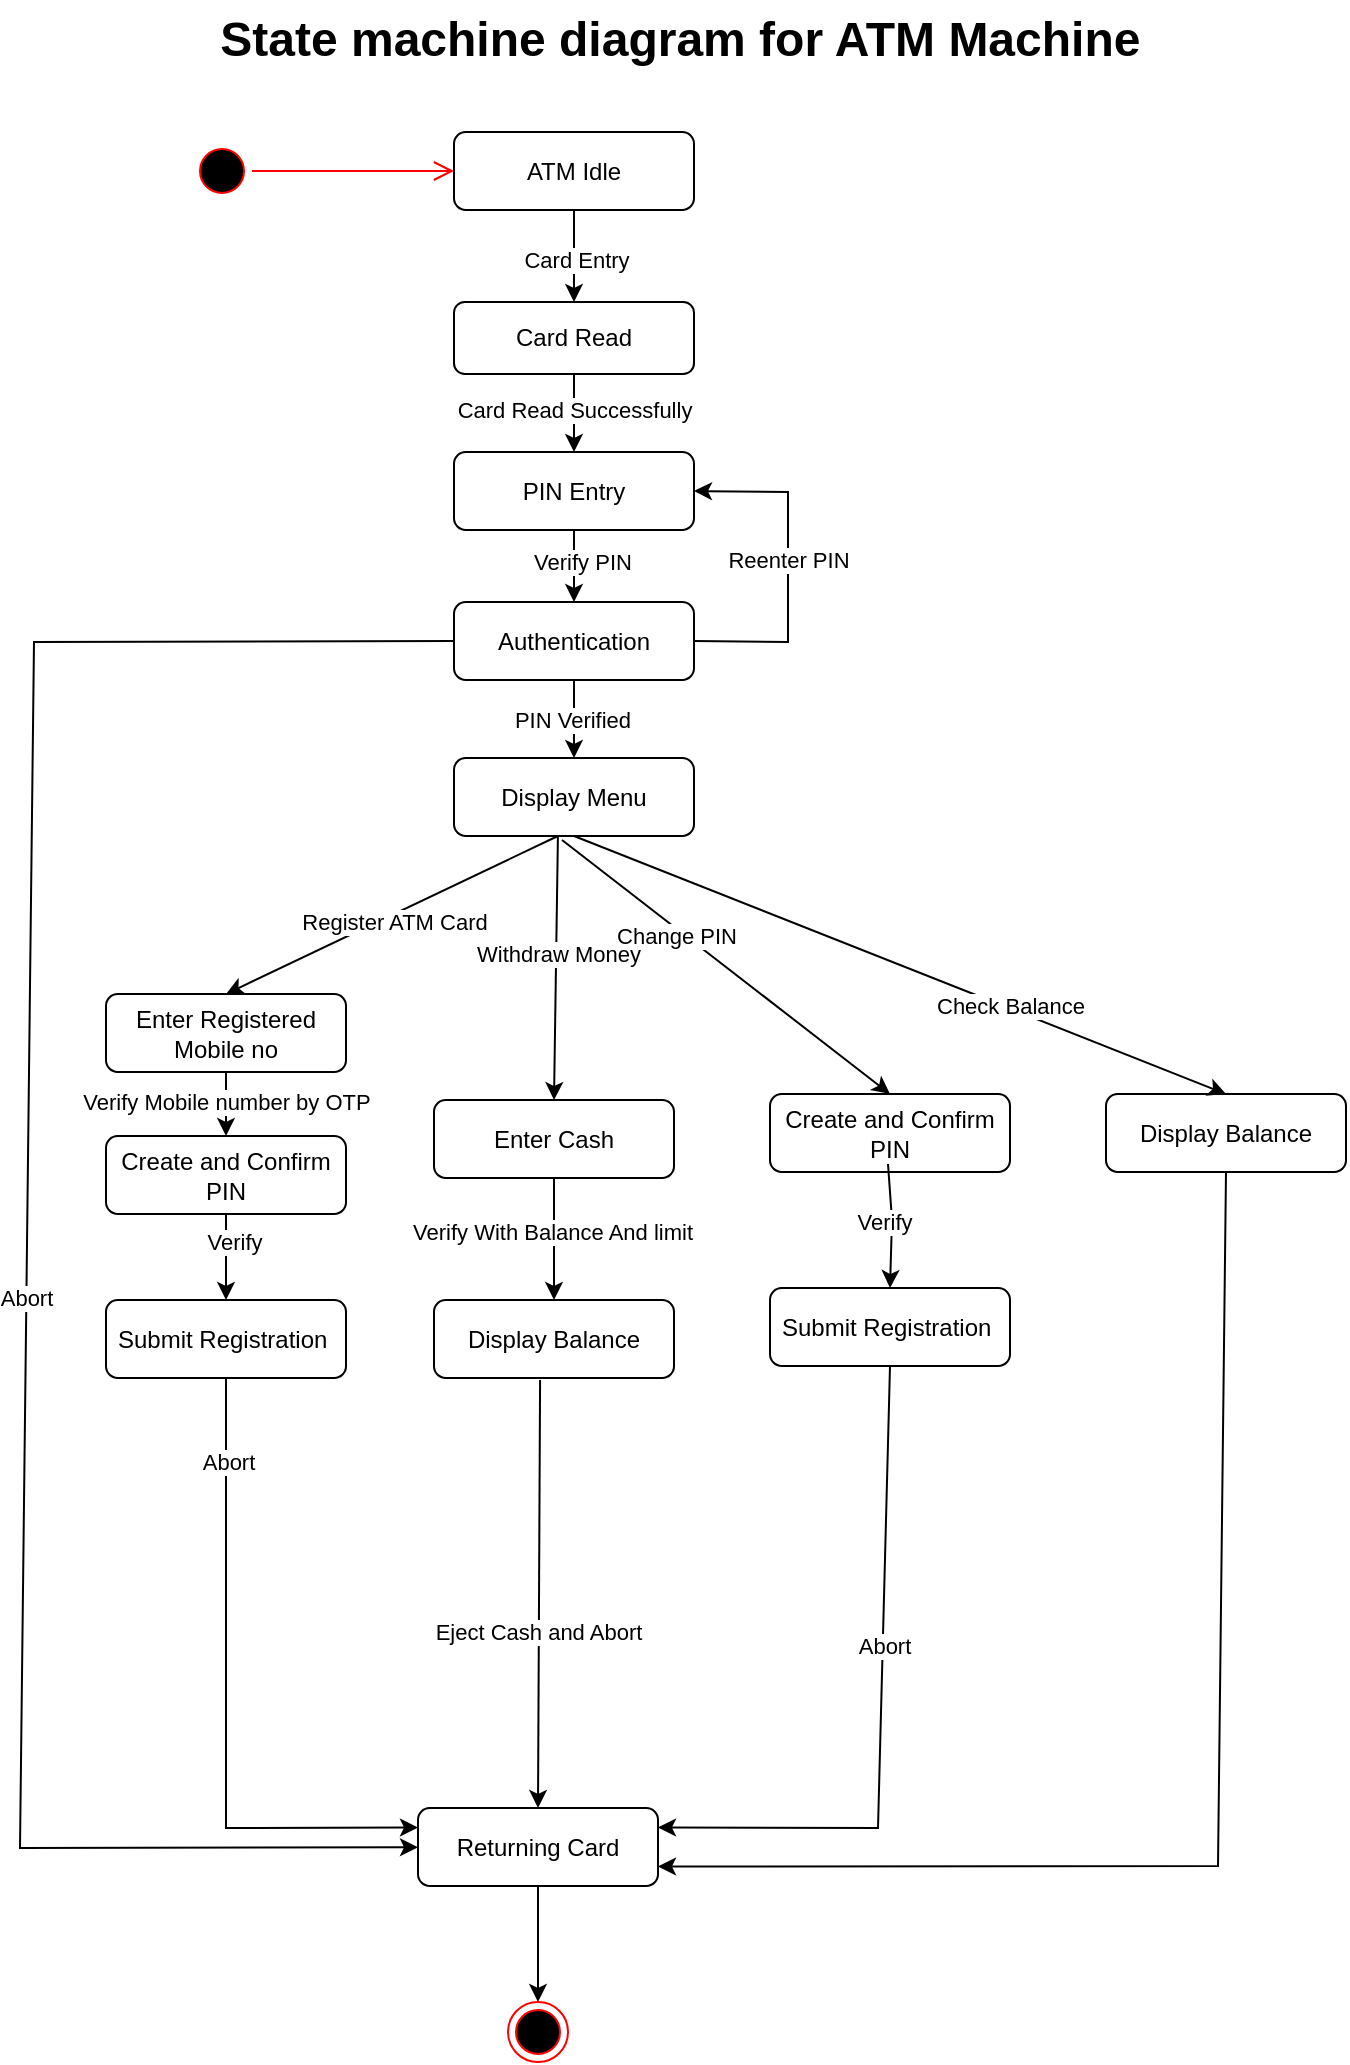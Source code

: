 <mxfile version="24.7.16">
  <diagram name="Page-1" id="b3y1p8nLEKSAFQ1DIWYB">
    <mxGraphModel dx="2049" dy="2214" grid="0" gridSize="10" guides="1" tooltips="1" connect="1" arrows="1" fold="1" page="1" pageScale="1" pageWidth="850" pageHeight="1100" background="none" math="0" shadow="0">
      <root>
        <mxCell id="0" />
        <mxCell id="1" parent="0" />
        <mxCell id="JrGnIG7kSebY9ibgmAr9-1" value="ATM Idle" style="rounded=1;whiteSpace=wrap;html=1;strokeColor=default;gradientColor=none;" vertex="1" parent="1">
          <mxGeometry x="305" y="50" width="120" height="39" as="geometry" />
        </mxCell>
        <mxCell id="JrGnIG7kSebY9ibgmAr9-2" value="Card Read" style="rounded=1;whiteSpace=wrap;html=1;strokeColor=default;gradientColor=none;" vertex="1" parent="1">
          <mxGeometry x="305" y="135" width="120" height="36" as="geometry" />
        </mxCell>
        <mxCell id="JrGnIG7kSebY9ibgmAr9-3" value="" style="endArrow=classic;html=1;rounded=0;exitX=0.5;exitY=1;exitDx=0;exitDy=0;" edge="1" parent="1" source="JrGnIG7kSebY9ibgmAr9-1" target="JrGnIG7kSebY9ibgmAr9-2">
          <mxGeometry width="50" height="50" relative="1" as="geometry">
            <mxPoint x="110" y="446" as="sourcePoint" />
            <mxPoint x="160" y="396" as="targetPoint" />
          </mxGeometry>
        </mxCell>
        <mxCell id="JrGnIG7kSebY9ibgmAr9-4" value="Card Entry" style="edgeLabel;html=1;align=center;verticalAlign=middle;resizable=0;points=[];" vertex="1" connectable="0" parent="JrGnIG7kSebY9ibgmAr9-3">
          <mxGeometry x="0.094" y="1" relative="1" as="geometry">
            <mxPoint as="offset" />
          </mxGeometry>
        </mxCell>
        <mxCell id="JrGnIG7kSebY9ibgmAr9-5" value="PIN Entry" style="rounded=1;whiteSpace=wrap;html=1;strokeColor=default;gradientColor=none;" vertex="1" parent="1">
          <mxGeometry x="305" y="210" width="120" height="39" as="geometry" />
        </mxCell>
        <mxCell id="JrGnIG7kSebY9ibgmAr9-6" value="" style="endArrow=classic;html=1;rounded=0;entryX=0.5;entryY=0;entryDx=0;entryDy=0;exitX=0.5;exitY=1;exitDx=0;exitDy=0;" edge="1" parent="1" source="JrGnIG7kSebY9ibgmAr9-2" target="JrGnIG7kSebY9ibgmAr9-5">
          <mxGeometry width="50" height="50" relative="1" as="geometry">
            <mxPoint x="110" y="446" as="sourcePoint" />
            <mxPoint x="160" y="396" as="targetPoint" />
          </mxGeometry>
        </mxCell>
        <mxCell id="JrGnIG7kSebY9ibgmAr9-7" value="Card Read Successfully" style="edgeLabel;html=1;align=center;verticalAlign=middle;resizable=0;points=[];" vertex="1" connectable="0" parent="JrGnIG7kSebY9ibgmAr9-6">
          <mxGeometry x="-0.077" relative="1" as="geometry">
            <mxPoint as="offset" />
          </mxGeometry>
        </mxCell>
        <mxCell id="JrGnIG7kSebY9ibgmAr9-8" value="Authentication" style="rounded=1;whiteSpace=wrap;html=1;strokeColor=default;gradientColor=none;" vertex="1" parent="1">
          <mxGeometry x="305" y="285" width="120" height="39" as="geometry" />
        </mxCell>
        <mxCell id="JrGnIG7kSebY9ibgmAr9-12" value="" style="endArrow=classic;html=1;rounded=0;entryX=0.5;entryY=0;entryDx=0;entryDy=0;exitX=0.5;exitY=1;exitDx=0;exitDy=0;" edge="1" parent="1" source="JrGnIG7kSebY9ibgmAr9-5" target="JrGnIG7kSebY9ibgmAr9-8">
          <mxGeometry width="50" height="50" relative="1" as="geometry">
            <mxPoint x="110" y="446" as="sourcePoint" />
            <mxPoint x="160" y="396" as="targetPoint" />
          </mxGeometry>
        </mxCell>
        <mxCell id="JrGnIG7kSebY9ibgmAr9-13" value="Verify PIN" style="edgeLabel;html=1;align=center;verticalAlign=middle;resizable=0;points=[];" vertex="1" connectable="0" parent="JrGnIG7kSebY9ibgmAr9-12">
          <mxGeometry x="-0.111" y="4" relative="1" as="geometry">
            <mxPoint as="offset" />
          </mxGeometry>
        </mxCell>
        <mxCell id="JrGnIG7kSebY9ibgmAr9-14" value="Returning Card" style="rounded=1;whiteSpace=wrap;html=1;strokeColor=default;gradientColor=none;" vertex="1" parent="1">
          <mxGeometry x="287" y="888" width="120" height="39" as="geometry" />
        </mxCell>
        <mxCell id="JrGnIG7kSebY9ibgmAr9-15" value="" style="endArrow=classic;html=1;rounded=0;exitX=0;exitY=0.5;exitDx=0;exitDy=0;" edge="1" parent="1" source="JrGnIG7kSebY9ibgmAr9-8" target="JrGnIG7kSebY9ibgmAr9-14">
          <mxGeometry width="50" height="50" relative="1" as="geometry">
            <mxPoint x="110" y="446" as="sourcePoint" />
            <mxPoint x="267" y="912" as="targetPoint" />
            <Array as="points">
              <mxPoint x="95" y="305" />
              <mxPoint x="88" y="908" />
            </Array>
          </mxGeometry>
        </mxCell>
        <mxCell id="JrGnIG7kSebY9ibgmAr9-18" value="Abort" style="edgeLabel;html=1;align=center;verticalAlign=middle;resizable=0;points=[];" vertex="1" connectable="0" parent="JrGnIG7kSebY9ibgmAr9-15">
          <mxGeometry x="0.062" relative="1" as="geometry">
            <mxPoint as="offset" />
          </mxGeometry>
        </mxCell>
        <mxCell id="JrGnIG7kSebY9ibgmAr9-16" value="" style="endArrow=classic;html=1;rounded=0;entryX=1;entryY=0.5;entryDx=0;entryDy=0;exitX=1;exitY=0.5;exitDx=0;exitDy=0;" edge="1" parent="1" source="JrGnIG7kSebY9ibgmAr9-8" target="JrGnIG7kSebY9ibgmAr9-5">
          <mxGeometry width="50" height="50" relative="1" as="geometry">
            <mxPoint x="110" y="546" as="sourcePoint" />
            <mxPoint x="160" y="496" as="targetPoint" />
            <Array as="points">
              <mxPoint x="472" y="305" />
              <mxPoint x="472" y="230" />
            </Array>
          </mxGeometry>
        </mxCell>
        <mxCell id="JrGnIG7kSebY9ibgmAr9-17" value="Reenter PIN" style="edgeLabel;html=1;align=center;verticalAlign=middle;resizable=0;points=[];" vertex="1" connectable="0" parent="JrGnIG7kSebY9ibgmAr9-16">
          <mxGeometry x="0.041" relative="1" as="geometry">
            <mxPoint as="offset" />
          </mxGeometry>
        </mxCell>
        <mxCell id="JrGnIG7kSebY9ibgmAr9-19" value="Display Menu" style="rounded=1;whiteSpace=wrap;html=1;strokeColor=default;gradientColor=none;" vertex="1" parent="1">
          <mxGeometry x="305" y="363" width="120" height="39" as="geometry" />
        </mxCell>
        <mxCell id="JrGnIG7kSebY9ibgmAr9-20" value="" style="endArrow=classic;html=1;rounded=0;entryX=0.5;entryY=0;entryDx=0;entryDy=0;exitX=0.5;exitY=1;exitDx=0;exitDy=0;" edge="1" parent="1" source="JrGnIG7kSebY9ibgmAr9-8" target="JrGnIG7kSebY9ibgmAr9-19">
          <mxGeometry width="50" height="50" relative="1" as="geometry">
            <mxPoint x="161" y="546" as="sourcePoint" />
            <mxPoint x="211" y="496" as="targetPoint" />
          </mxGeometry>
        </mxCell>
        <mxCell id="JrGnIG7kSebY9ibgmAr9-21" value="PIN Verified" style="edgeLabel;html=1;align=center;verticalAlign=middle;resizable=0;points=[];" vertex="1" connectable="0" parent="JrGnIG7kSebY9ibgmAr9-20">
          <mxGeometry x="0.026" y="-1" relative="1" as="geometry">
            <mxPoint as="offset" />
          </mxGeometry>
        </mxCell>
        <mxCell id="JrGnIG7kSebY9ibgmAr9-22" value="Enter Registered Mobile no" style="rounded=1;whiteSpace=wrap;html=1;strokeColor=default;gradientColor=none;" vertex="1" parent="1">
          <mxGeometry x="131" y="481" width="120" height="39" as="geometry" />
        </mxCell>
        <mxCell id="JrGnIG7kSebY9ibgmAr9-24" value="Enter Cash" style="rounded=1;whiteSpace=wrap;html=1;strokeColor=default;gradientColor=none;" vertex="1" parent="1">
          <mxGeometry x="295" y="534" width="120" height="39" as="geometry" />
        </mxCell>
        <mxCell id="JrGnIG7kSebY9ibgmAr9-25" value="Display Balance" style="rounded=1;whiteSpace=wrap;html=1;strokeColor=default;gradientColor=none;" vertex="1" parent="1">
          <mxGeometry x="631" y="531" width="120" height="39" as="geometry" />
        </mxCell>
        <mxCell id="JrGnIG7kSebY9ibgmAr9-26" value="" style="endArrow=classic;html=1;rounded=0;entryX=0.5;entryY=0;entryDx=0;entryDy=0;exitX=0.433;exitY=1;exitDx=0;exitDy=0;exitPerimeter=0;" edge="1" parent="1" source="JrGnIG7kSebY9ibgmAr9-19" target="JrGnIG7kSebY9ibgmAr9-22">
          <mxGeometry width="50" height="50" relative="1" as="geometry">
            <mxPoint x="215" y="546" as="sourcePoint" />
            <mxPoint x="265" y="496" as="targetPoint" />
          </mxGeometry>
        </mxCell>
        <mxCell id="JrGnIG7kSebY9ibgmAr9-29" value="Register ATM Card" style="edgeLabel;html=1;align=center;verticalAlign=middle;resizable=0;points=[];" vertex="1" connectable="0" parent="JrGnIG7kSebY9ibgmAr9-26">
          <mxGeometry x="0.002" y="3" relative="1" as="geometry">
            <mxPoint as="offset" />
          </mxGeometry>
        </mxCell>
        <mxCell id="JrGnIG7kSebY9ibgmAr9-27" value="" style="endArrow=classic;html=1;rounded=0;entryX=0.5;entryY=0;entryDx=0;entryDy=0;exitX=0.433;exitY=1;exitDx=0;exitDy=0;exitPerimeter=0;" edge="1" parent="1" source="JrGnIG7kSebY9ibgmAr9-19" target="JrGnIG7kSebY9ibgmAr9-24">
          <mxGeometry width="50" height="50" relative="1" as="geometry">
            <mxPoint x="269" y="702" as="sourcePoint" />
            <mxPoint x="319" y="652" as="targetPoint" />
          </mxGeometry>
        </mxCell>
        <mxCell id="JrGnIG7kSebY9ibgmAr9-30" value="Withdraw Money" style="edgeLabel;html=1;align=center;verticalAlign=middle;resizable=0;points=[];" vertex="1" connectable="0" parent="JrGnIG7kSebY9ibgmAr9-27">
          <mxGeometry x="-0.114" y="1" relative="1" as="geometry">
            <mxPoint as="offset" />
          </mxGeometry>
        </mxCell>
        <mxCell id="JrGnIG7kSebY9ibgmAr9-28" value="" style="endArrow=classic;html=1;rounded=0;entryX=0.5;entryY=0;entryDx=0;entryDy=0;" edge="1" parent="1" target="JrGnIG7kSebY9ibgmAr9-50">
          <mxGeometry width="50" height="50" relative="1" as="geometry">
            <mxPoint x="359" y="404" as="sourcePoint" />
            <mxPoint x="513" y="481" as="targetPoint" />
          </mxGeometry>
        </mxCell>
        <mxCell id="JrGnIG7kSebY9ibgmAr9-35" value="Change PIN" style="edgeLabel;html=1;align=center;verticalAlign=middle;resizable=0;points=[];" vertex="1" connectable="0" parent="JrGnIG7kSebY9ibgmAr9-28">
          <mxGeometry x="-0.293" y="-3" relative="1" as="geometry">
            <mxPoint as="offset" />
          </mxGeometry>
        </mxCell>
        <mxCell id="JrGnIG7kSebY9ibgmAr9-31" value="" style="endArrow=classic;html=1;rounded=0;entryX=0.5;entryY=0;entryDx=0;entryDy=0;exitX=0.5;exitY=1;exitDx=0;exitDy=0;" edge="1" parent="1" source="JrGnIG7kSebY9ibgmAr9-19" target="JrGnIG7kSebY9ibgmAr9-25">
          <mxGeometry width="50" height="50" relative="1" as="geometry">
            <mxPoint x="204" y="713" as="sourcePoint" />
            <mxPoint x="254" y="663" as="targetPoint" />
          </mxGeometry>
        </mxCell>
        <mxCell id="JrGnIG7kSebY9ibgmAr9-36" value="Check Balance" style="edgeLabel;html=1;align=center;verticalAlign=middle;resizable=0;points=[];" vertex="1" connectable="0" parent="JrGnIG7kSebY9ibgmAr9-31">
          <mxGeometry x="0.334" y="1" relative="1" as="geometry">
            <mxPoint as="offset" />
          </mxGeometry>
        </mxCell>
        <mxCell id="JrGnIG7kSebY9ibgmAr9-33" value="" style="endArrow=classic;html=1;rounded=0;exitX=0.5;exitY=1;exitDx=0;exitDy=0;entryX=0;entryY=0.25;entryDx=0;entryDy=0;" edge="1" parent="1" source="JrGnIG7kSebY9ibgmAr9-42" target="JrGnIG7kSebY9ibgmAr9-14">
          <mxGeometry width="50" height="50" relative="1" as="geometry">
            <mxPoint x="224" y="733" as="sourcePoint" />
            <mxPoint x="264" y="900" as="targetPoint" />
            <Array as="points">
              <mxPoint x="191" y="898" />
            </Array>
          </mxGeometry>
        </mxCell>
        <mxCell id="JrGnIG7kSebY9ibgmAr9-46" value="Abort" style="edgeLabel;html=1;align=center;verticalAlign=middle;resizable=0;points=[];" vertex="1" connectable="0" parent="JrGnIG7kSebY9ibgmAr9-33">
          <mxGeometry x="-0.737" y="1" relative="1" as="geometry">
            <mxPoint as="offset" />
          </mxGeometry>
        </mxCell>
        <mxCell id="JrGnIG7kSebY9ibgmAr9-34" value="" style="endArrow=classic;html=1;rounded=0;entryX=0.5;entryY=0;entryDx=0;entryDy=0;" edge="1" parent="1" source="JrGnIG7kSebY9ibgmAr9-24" target="JrGnIG7kSebY9ibgmAr9-47">
          <mxGeometry width="50" height="50" relative="1" as="geometry">
            <mxPoint x="234" y="743" as="sourcePoint" />
            <mxPoint x="284" y="693" as="targetPoint" />
          </mxGeometry>
        </mxCell>
        <mxCell id="JrGnIG7kSebY9ibgmAr9-48" value="Verify With Balance And limit" style="edgeLabel;html=1;align=center;verticalAlign=middle;resizable=0;points=[];" vertex="1" connectable="0" parent="JrGnIG7kSebY9ibgmAr9-34">
          <mxGeometry x="-0.115" y="-1" relative="1" as="geometry">
            <mxPoint as="offset" />
          </mxGeometry>
        </mxCell>
        <mxCell id="JrGnIG7kSebY9ibgmAr9-37" value="" style="endArrow=classic;html=1;rounded=0;entryX=0.5;entryY=0;entryDx=0;entryDy=0;exitX=0.442;exitY=1.026;exitDx=0;exitDy=0;exitPerimeter=0;" edge="1" parent="1" source="JrGnIG7kSebY9ibgmAr9-47" target="JrGnIG7kSebY9ibgmAr9-14">
          <mxGeometry width="50" height="50" relative="1" as="geometry">
            <mxPoint x="244" y="753" as="sourcePoint" />
            <mxPoint x="294" y="703" as="targetPoint" />
          </mxGeometry>
        </mxCell>
        <mxCell id="JrGnIG7kSebY9ibgmAr9-49" value="Eject Cash and Abort" style="edgeLabel;html=1;align=center;verticalAlign=middle;resizable=0;points=[];" vertex="1" connectable="0" parent="JrGnIG7kSebY9ibgmAr9-37">
          <mxGeometry x="0.178" y="-1" relative="1" as="geometry">
            <mxPoint as="offset" />
          </mxGeometry>
        </mxCell>
        <mxCell id="JrGnIG7kSebY9ibgmAr9-38" value="" style="endArrow=classic;html=1;rounded=0;entryX=1;entryY=0.75;entryDx=0;entryDy=0;exitX=0.5;exitY=1;exitDx=0;exitDy=0;" edge="1" parent="1" source="JrGnIG7kSebY9ibgmAr9-25" target="JrGnIG7kSebY9ibgmAr9-14">
          <mxGeometry width="50" height="50" relative="1" as="geometry">
            <mxPoint x="254" y="763" as="sourcePoint" />
            <mxPoint x="304" y="713" as="targetPoint" />
            <Array as="points">
              <mxPoint x="687" y="917" />
            </Array>
          </mxGeometry>
        </mxCell>
        <mxCell id="JrGnIG7kSebY9ibgmAr9-40" value="Create and Confirm PIN" style="rounded=1;whiteSpace=wrap;html=1;strokeColor=default;gradientColor=none;" vertex="1" parent="1">
          <mxGeometry x="131" y="552" width="120" height="39" as="geometry" />
        </mxCell>
        <mxCell id="JrGnIG7kSebY9ibgmAr9-41" value="" style="endArrow=classic;html=1;rounded=0;entryX=0.5;entryY=0;entryDx=0;entryDy=0;exitX=0.5;exitY=1;exitDx=0;exitDy=0;" edge="1" parent="1" source="JrGnIG7kSebY9ibgmAr9-22" target="JrGnIG7kSebY9ibgmAr9-40">
          <mxGeometry width="50" height="50" relative="1" as="geometry">
            <mxPoint x="100" y="791" as="sourcePoint" />
            <mxPoint x="150" y="741" as="targetPoint" />
          </mxGeometry>
        </mxCell>
        <mxCell id="JrGnIG7kSebY9ibgmAr9-44" value="Verify Mobile number by OTP" style="edgeLabel;html=1;align=center;verticalAlign=middle;resizable=0;points=[];" vertex="1" connectable="0" parent="JrGnIG7kSebY9ibgmAr9-41">
          <mxGeometry x="-0.062" relative="1" as="geometry">
            <mxPoint as="offset" />
          </mxGeometry>
        </mxCell>
        <mxCell id="JrGnIG7kSebY9ibgmAr9-42" value="Submit Registration&amp;nbsp;" style="rounded=1;whiteSpace=wrap;html=1;strokeColor=default;gradientColor=none;" vertex="1" parent="1">
          <mxGeometry x="131" y="634" width="120" height="39" as="geometry" />
        </mxCell>
        <mxCell id="JrGnIG7kSebY9ibgmAr9-43" value="" style="endArrow=classic;html=1;rounded=0;entryX=0.5;entryY=0;entryDx=0;entryDy=0;exitX=0.5;exitY=1;exitDx=0;exitDy=0;" edge="1" parent="1" source="JrGnIG7kSebY9ibgmAr9-40" target="JrGnIG7kSebY9ibgmAr9-42">
          <mxGeometry width="50" height="50" relative="1" as="geometry">
            <mxPoint x="98" y="862" as="sourcePoint" />
            <mxPoint x="148" y="812" as="targetPoint" />
          </mxGeometry>
        </mxCell>
        <mxCell id="JrGnIG7kSebY9ibgmAr9-45" value="Verify" style="edgeLabel;html=1;align=center;verticalAlign=middle;resizable=0;points=[];" vertex="1" connectable="0" parent="JrGnIG7kSebY9ibgmAr9-43">
          <mxGeometry x="-0.195" y="2" relative="1" as="geometry">
            <mxPoint x="2" y="-4" as="offset" />
          </mxGeometry>
        </mxCell>
        <mxCell id="JrGnIG7kSebY9ibgmAr9-47" value="Display Balance" style="rounded=1;whiteSpace=wrap;html=1;strokeColor=default;gradientColor=none;" vertex="1" parent="1">
          <mxGeometry x="295" y="634" width="120" height="39" as="geometry" />
        </mxCell>
        <mxCell id="JrGnIG7kSebY9ibgmAr9-50" value="Create and Confirm PIN" style="rounded=1;whiteSpace=wrap;html=1;strokeColor=default;gradientColor=none;" vertex="1" parent="1">
          <mxGeometry x="463" y="531" width="120" height="39" as="geometry" />
        </mxCell>
        <mxCell id="JrGnIG7kSebY9ibgmAr9-52" value="Submit Registration&amp;nbsp;" style="rounded=1;whiteSpace=wrap;html=1;strokeColor=default;gradientColor=none;" vertex="1" parent="1">
          <mxGeometry x="463" y="628" width="120" height="39" as="geometry" />
        </mxCell>
        <mxCell id="JrGnIG7kSebY9ibgmAr9-53" value="" style="endArrow=classic;html=1;rounded=0;entryX=0.5;entryY=0;entryDx=0;entryDy=0;exitX=0.5;exitY=1;exitDx=0;exitDy=0;" edge="1" parent="1" target="JrGnIG7kSebY9ibgmAr9-52">
          <mxGeometry width="50" height="50" relative="1" as="geometry">
            <mxPoint x="522" y="566" as="sourcePoint" />
            <mxPoint x="522" y="609" as="targetPoint" />
            <Array as="points">
              <mxPoint x="524" y="594" />
            </Array>
          </mxGeometry>
        </mxCell>
        <mxCell id="JrGnIG7kSebY9ibgmAr9-54" value="Verify" style="edgeLabel;html=1;align=center;verticalAlign=middle;resizable=0;points=[];" vertex="1" connectable="0" parent="JrGnIG7kSebY9ibgmAr9-53">
          <mxGeometry x="-0.195" y="2" relative="1" as="geometry">
            <mxPoint x="-6" y="4" as="offset" />
          </mxGeometry>
        </mxCell>
        <mxCell id="JrGnIG7kSebY9ibgmAr9-55" value="" style="endArrow=classic;html=1;rounded=0;entryX=0.5;entryY=0;entryDx=0;entryDy=0;exitX=0.5;exitY=1;exitDx=0;exitDy=0;" edge="1" parent="1" source="JrGnIG7kSebY9ibgmAr9-14" target="JrGnIG7kSebY9ibgmAr9-60">
          <mxGeometry width="50" height="50" relative="1" as="geometry">
            <mxPoint x="264" y="773" as="sourcePoint" />
            <mxPoint x="314" y="723" as="targetPoint" />
          </mxGeometry>
        </mxCell>
        <mxCell id="JrGnIG7kSebY9ibgmAr9-56" value="" style="endArrow=classic;html=1;rounded=0;entryX=1;entryY=0.25;entryDx=0;entryDy=0;exitX=0.5;exitY=1;exitDx=0;exitDy=0;" edge="1" parent="1" source="JrGnIG7kSebY9ibgmAr9-52" target="JrGnIG7kSebY9ibgmAr9-14">
          <mxGeometry width="50" height="50" relative="1" as="geometry">
            <mxPoint x="274" y="783" as="sourcePoint" />
            <mxPoint x="324" y="733" as="targetPoint" />
            <Array as="points">
              <mxPoint x="517" y="898" />
            </Array>
          </mxGeometry>
        </mxCell>
        <mxCell id="JrGnIG7kSebY9ibgmAr9-57" value="Abort" style="edgeLabel;html=1;align=center;verticalAlign=middle;resizable=0;points=[];" vertex="1" connectable="0" parent="JrGnIG7kSebY9ibgmAr9-56">
          <mxGeometry x="-0.18" relative="1" as="geometry">
            <mxPoint as="offset" />
          </mxGeometry>
        </mxCell>
        <mxCell id="JrGnIG7kSebY9ibgmAr9-58" value="" style="ellipse;html=1;shape=startState;fillColor=#000000;strokeColor=#ff0000;" vertex="1" parent="1">
          <mxGeometry x="174" y="54.5" width="30" height="30" as="geometry" />
        </mxCell>
        <mxCell id="JrGnIG7kSebY9ibgmAr9-59" value="" style="edgeStyle=orthogonalEdgeStyle;html=1;verticalAlign=bottom;endArrow=open;endSize=8;strokeColor=#ff0000;rounded=0;entryX=0;entryY=0.5;entryDx=0;entryDy=0;" edge="1" source="JrGnIG7kSebY9ibgmAr9-58" parent="1" target="JrGnIG7kSebY9ibgmAr9-1">
          <mxGeometry relative="1" as="geometry">
            <mxPoint x="218" y="140" as="targetPoint" />
          </mxGeometry>
        </mxCell>
        <mxCell id="JrGnIG7kSebY9ibgmAr9-60" value="" style="ellipse;html=1;shape=endState;fillColor=#000000;strokeColor=#ff0000;" vertex="1" parent="1">
          <mxGeometry x="332" y="985" width="30" height="30" as="geometry" />
        </mxCell>
        <mxCell id="JrGnIG7kSebY9ibgmAr9-61" value="State machine diagram for ATM Machine&amp;nbsp;" style="text;strokeColor=none;fillColor=none;html=1;fontSize=24;fontStyle=1;verticalAlign=middle;align=center;" vertex="1" parent="1">
          <mxGeometry x="371" y="-16" width="100" height="40" as="geometry" />
        </mxCell>
      </root>
    </mxGraphModel>
  </diagram>
</mxfile>
